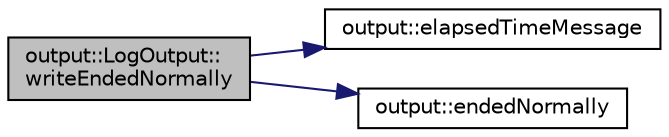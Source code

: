 digraph "output::LogOutput::writeEndedNormally"
{
 // LATEX_PDF_SIZE
  edge [fontname="Helvetica",fontsize="10",labelfontname="Helvetica",labelfontsize="10"];
  node [fontname="Helvetica",fontsize="10",shape=record];
  rankdir="LR";
  Node1 [label="output::LogOutput::\lwriteEndedNormally",height=0.2,width=0.4,color="black", fillcolor="grey75", style="filled", fontcolor="black",tooltip="write a message to the log file if the simulation ended normally"];
  Node1 -> Node2 [color="midnightblue",fontsize="10",style="solid",fontname="Helvetica"];
  Node2 [label="output::elapsedTimeMessage",height=0.2,width=0.4,color="black", fillcolor="white", style="filled",URL="$namespaceoutput.html#a9aecd0540c0f5889d4b32778e93c11e5",tooltip="construct elapsed time message"];
  Node1 -> Node3 [color="midnightblue",fontsize="10",style="solid",fontname="Helvetica"];
  Node3 [label="output::endedNormally",height=0.2,width=0.4,color="black", fillcolor="white", style="filled",URL="$namespaceoutput.html#a096571bb4ae5949fc12868435debdc6d",tooltip="construct ended normally message"];
}

